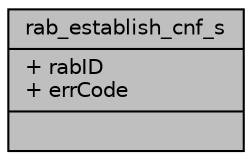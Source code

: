 digraph "rab_establish_cnf_s"
{
 // LATEX_PDF_SIZE
  edge [fontname="Helvetica",fontsize="10",labelfontname="Helvetica",labelfontsize="10"];
  node [fontname="Helvetica",fontsize="10",shape=record];
  Node1 [label="{rab_establish_cnf_s\n|+ rabID\l+ errCode\l|}",height=0.2,width=0.4,color="black", fillcolor="grey75", style="filled", fontcolor="black",tooltip=" "];
}
